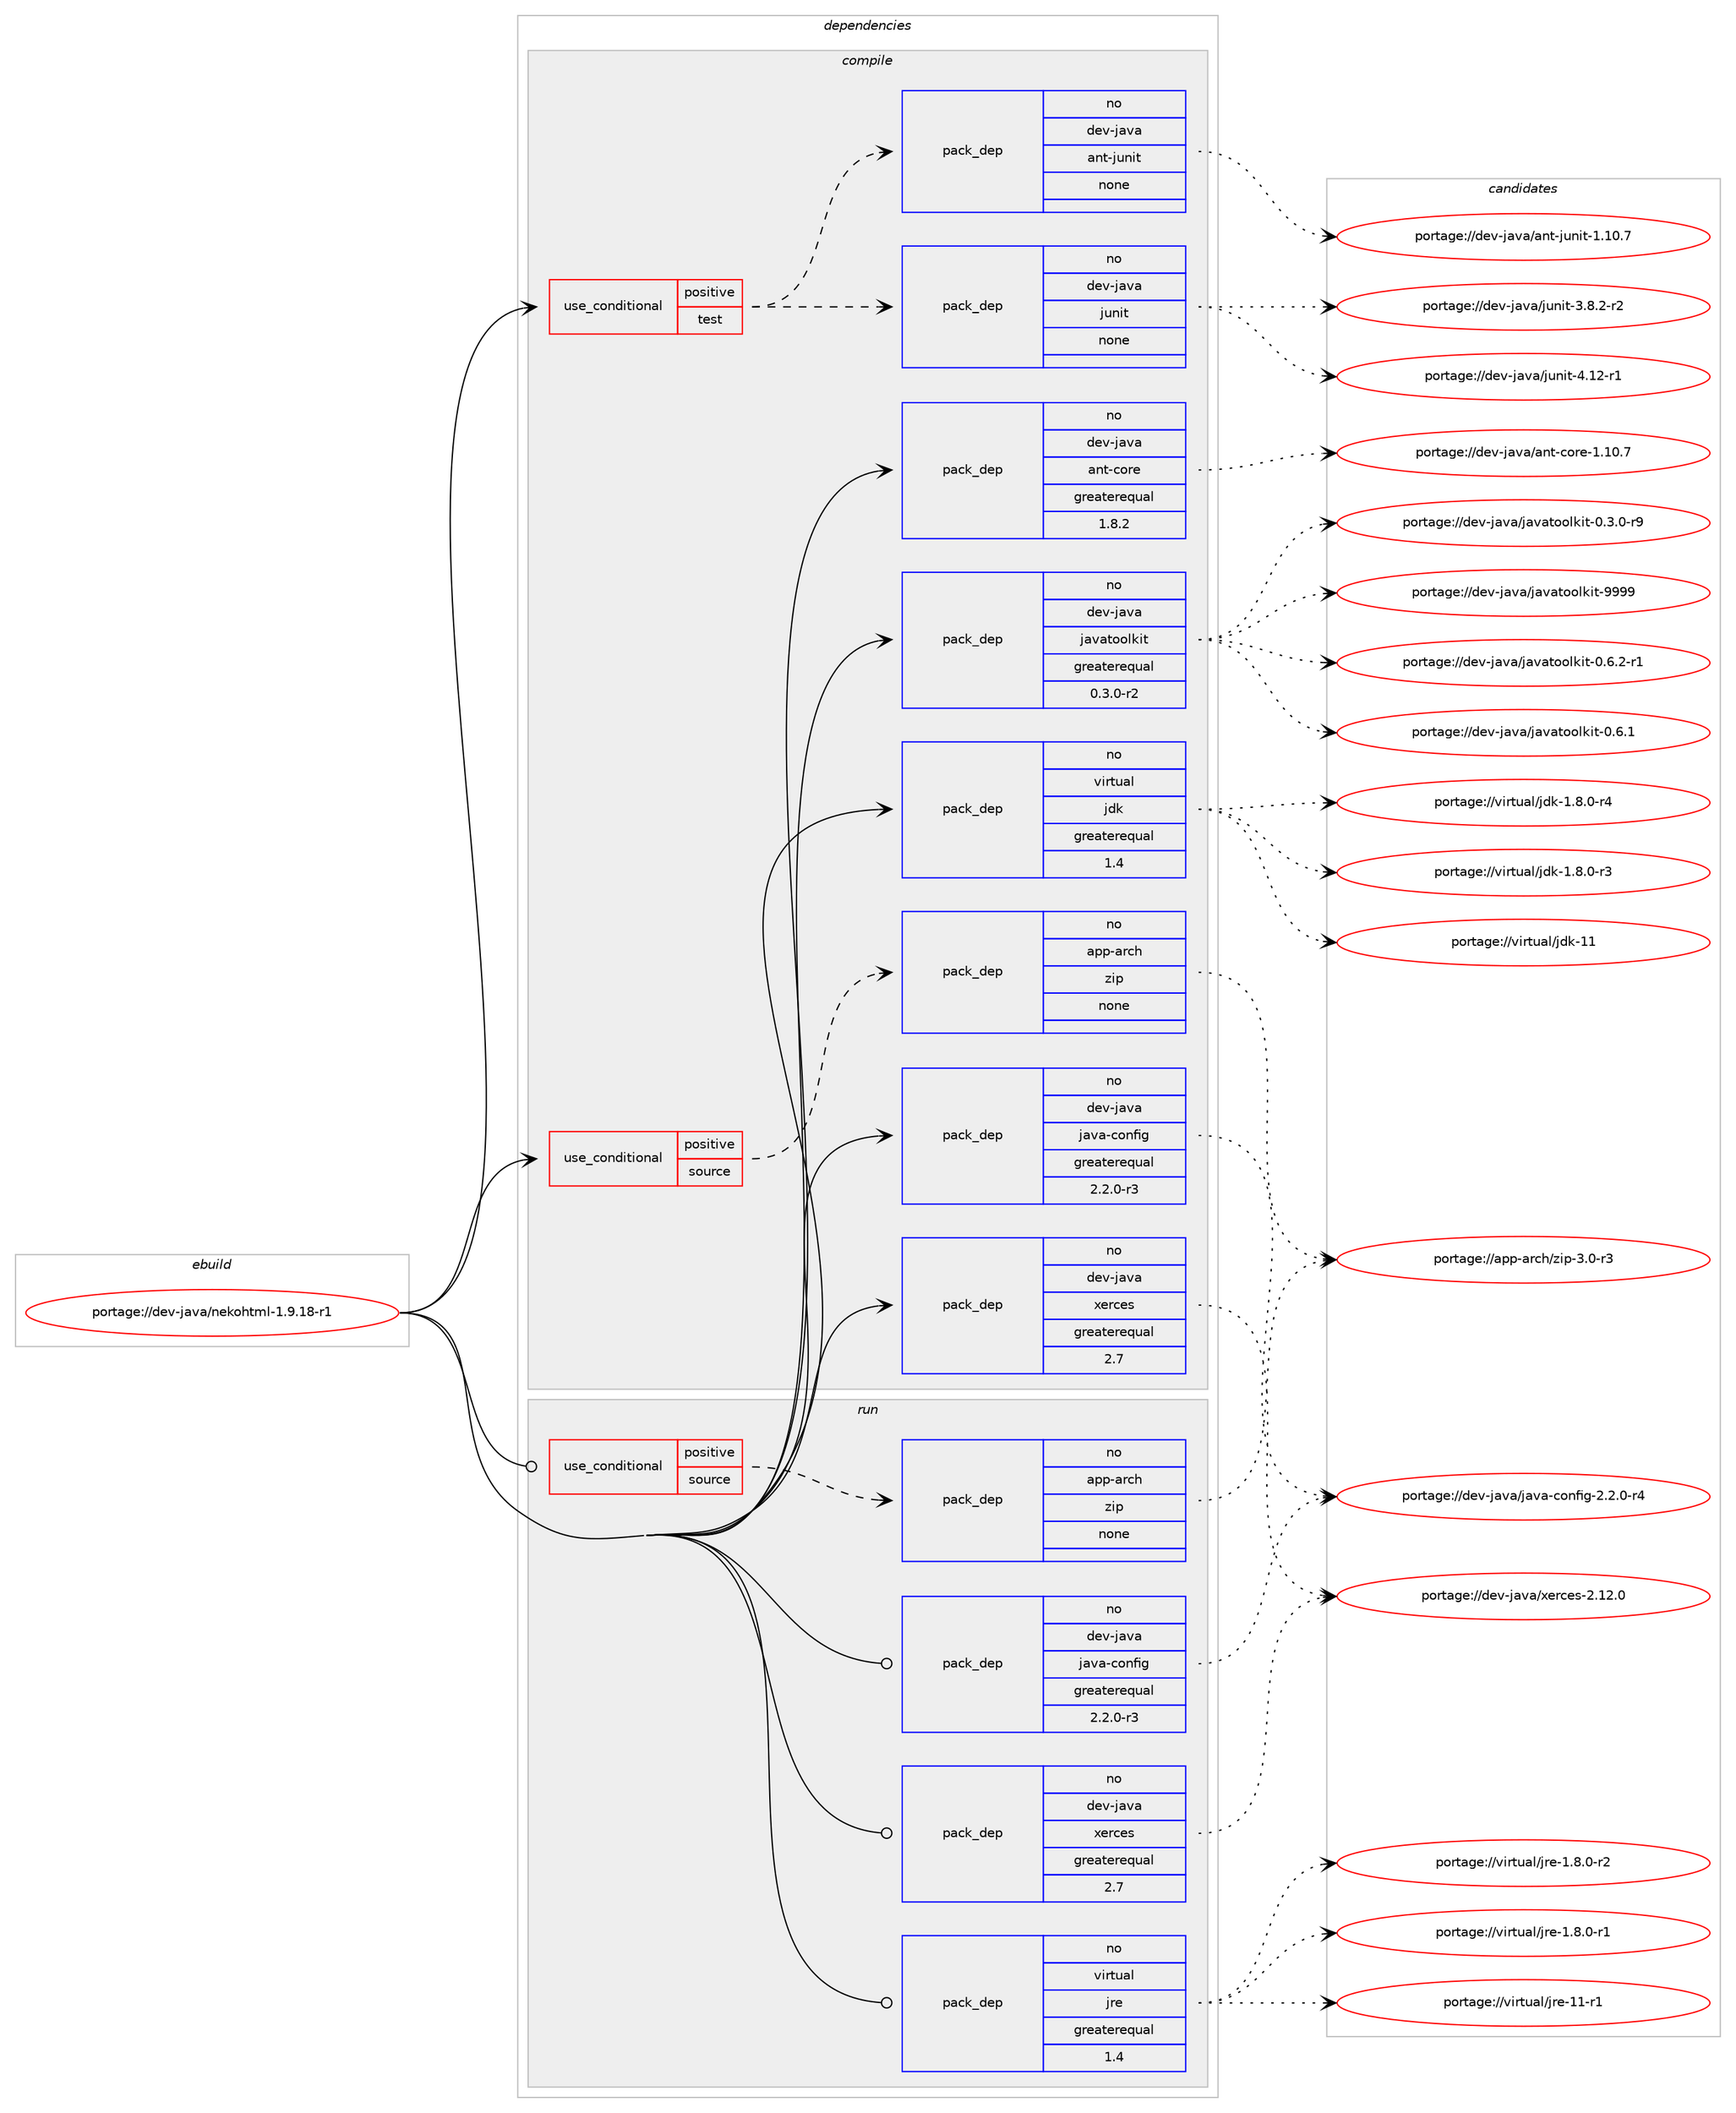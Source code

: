 digraph prolog {

# *************
# Graph options
# *************

newrank=true;
concentrate=true;
compound=true;
graph [rankdir=LR,fontname=Helvetica,fontsize=10,ranksep=1.5];#, ranksep=2.5, nodesep=0.2];
edge  [arrowhead=vee];
node  [fontname=Helvetica,fontsize=10];

# **********
# The ebuild
# **********

subgraph cluster_leftcol {
color=gray;
label=<<i>ebuild</i>>;
id [label="portage://dev-java/nekohtml-1.9.18-r1", color=red, width=4, href="../dev-java/nekohtml-1.9.18-r1.svg"];
}

# ****************
# The dependencies
# ****************

subgraph cluster_midcol {
color=gray;
label=<<i>dependencies</i>>;
subgraph cluster_compile {
fillcolor="#eeeeee";
style=filled;
label=<<i>compile</i>>;
subgraph cond129503 {
dependency527886 [label=<<TABLE BORDER="0" CELLBORDER="1" CELLSPACING="0" CELLPADDING="4"><TR><TD ROWSPAN="3" CELLPADDING="10">use_conditional</TD></TR><TR><TD>positive</TD></TR><TR><TD>source</TD></TR></TABLE>>, shape=none, color=red];
subgraph pack392773 {
dependency527887 [label=<<TABLE BORDER="0" CELLBORDER="1" CELLSPACING="0" CELLPADDING="4" WIDTH="220"><TR><TD ROWSPAN="6" CELLPADDING="30">pack_dep</TD></TR><TR><TD WIDTH="110">no</TD></TR><TR><TD>app-arch</TD></TR><TR><TD>zip</TD></TR><TR><TD>none</TD></TR><TR><TD></TD></TR></TABLE>>, shape=none, color=blue];
}
dependency527886:e -> dependency527887:w [weight=20,style="dashed",arrowhead="vee"];
}
id:e -> dependency527886:w [weight=20,style="solid",arrowhead="vee"];
subgraph cond129504 {
dependency527888 [label=<<TABLE BORDER="0" CELLBORDER="1" CELLSPACING="0" CELLPADDING="4"><TR><TD ROWSPAN="3" CELLPADDING="10">use_conditional</TD></TR><TR><TD>positive</TD></TR><TR><TD>test</TD></TR></TABLE>>, shape=none, color=red];
subgraph pack392774 {
dependency527889 [label=<<TABLE BORDER="0" CELLBORDER="1" CELLSPACING="0" CELLPADDING="4" WIDTH="220"><TR><TD ROWSPAN="6" CELLPADDING="30">pack_dep</TD></TR><TR><TD WIDTH="110">no</TD></TR><TR><TD>dev-java</TD></TR><TR><TD>junit</TD></TR><TR><TD>none</TD></TR><TR><TD></TD></TR></TABLE>>, shape=none, color=blue];
}
dependency527888:e -> dependency527889:w [weight=20,style="dashed",arrowhead="vee"];
subgraph pack392775 {
dependency527890 [label=<<TABLE BORDER="0" CELLBORDER="1" CELLSPACING="0" CELLPADDING="4" WIDTH="220"><TR><TD ROWSPAN="6" CELLPADDING="30">pack_dep</TD></TR><TR><TD WIDTH="110">no</TD></TR><TR><TD>dev-java</TD></TR><TR><TD>ant-junit</TD></TR><TR><TD>none</TD></TR><TR><TD></TD></TR></TABLE>>, shape=none, color=blue];
}
dependency527888:e -> dependency527890:w [weight=20,style="dashed",arrowhead="vee"];
}
id:e -> dependency527888:w [weight=20,style="solid",arrowhead="vee"];
subgraph pack392776 {
dependency527891 [label=<<TABLE BORDER="0" CELLBORDER="1" CELLSPACING="0" CELLPADDING="4" WIDTH="220"><TR><TD ROWSPAN="6" CELLPADDING="30">pack_dep</TD></TR><TR><TD WIDTH="110">no</TD></TR><TR><TD>dev-java</TD></TR><TR><TD>ant-core</TD></TR><TR><TD>greaterequal</TD></TR><TR><TD>1.8.2</TD></TR></TABLE>>, shape=none, color=blue];
}
id:e -> dependency527891:w [weight=20,style="solid",arrowhead="vee"];
subgraph pack392777 {
dependency527892 [label=<<TABLE BORDER="0" CELLBORDER="1" CELLSPACING="0" CELLPADDING="4" WIDTH="220"><TR><TD ROWSPAN="6" CELLPADDING="30">pack_dep</TD></TR><TR><TD WIDTH="110">no</TD></TR><TR><TD>dev-java</TD></TR><TR><TD>java-config</TD></TR><TR><TD>greaterequal</TD></TR><TR><TD>2.2.0-r3</TD></TR></TABLE>>, shape=none, color=blue];
}
id:e -> dependency527892:w [weight=20,style="solid",arrowhead="vee"];
subgraph pack392778 {
dependency527893 [label=<<TABLE BORDER="0" CELLBORDER="1" CELLSPACING="0" CELLPADDING="4" WIDTH="220"><TR><TD ROWSPAN="6" CELLPADDING="30">pack_dep</TD></TR><TR><TD WIDTH="110">no</TD></TR><TR><TD>dev-java</TD></TR><TR><TD>javatoolkit</TD></TR><TR><TD>greaterequal</TD></TR><TR><TD>0.3.0-r2</TD></TR></TABLE>>, shape=none, color=blue];
}
id:e -> dependency527893:w [weight=20,style="solid",arrowhead="vee"];
subgraph pack392779 {
dependency527894 [label=<<TABLE BORDER="0" CELLBORDER="1" CELLSPACING="0" CELLPADDING="4" WIDTH="220"><TR><TD ROWSPAN="6" CELLPADDING="30">pack_dep</TD></TR><TR><TD WIDTH="110">no</TD></TR><TR><TD>dev-java</TD></TR><TR><TD>xerces</TD></TR><TR><TD>greaterequal</TD></TR><TR><TD>2.7</TD></TR></TABLE>>, shape=none, color=blue];
}
id:e -> dependency527894:w [weight=20,style="solid",arrowhead="vee"];
subgraph pack392780 {
dependency527895 [label=<<TABLE BORDER="0" CELLBORDER="1" CELLSPACING="0" CELLPADDING="4" WIDTH="220"><TR><TD ROWSPAN="6" CELLPADDING="30">pack_dep</TD></TR><TR><TD WIDTH="110">no</TD></TR><TR><TD>virtual</TD></TR><TR><TD>jdk</TD></TR><TR><TD>greaterequal</TD></TR><TR><TD>1.4</TD></TR></TABLE>>, shape=none, color=blue];
}
id:e -> dependency527895:w [weight=20,style="solid",arrowhead="vee"];
}
subgraph cluster_compileandrun {
fillcolor="#eeeeee";
style=filled;
label=<<i>compile and run</i>>;
}
subgraph cluster_run {
fillcolor="#eeeeee";
style=filled;
label=<<i>run</i>>;
subgraph cond129505 {
dependency527896 [label=<<TABLE BORDER="0" CELLBORDER="1" CELLSPACING="0" CELLPADDING="4"><TR><TD ROWSPAN="3" CELLPADDING="10">use_conditional</TD></TR><TR><TD>positive</TD></TR><TR><TD>source</TD></TR></TABLE>>, shape=none, color=red];
subgraph pack392781 {
dependency527897 [label=<<TABLE BORDER="0" CELLBORDER="1" CELLSPACING="0" CELLPADDING="4" WIDTH="220"><TR><TD ROWSPAN="6" CELLPADDING="30">pack_dep</TD></TR><TR><TD WIDTH="110">no</TD></TR><TR><TD>app-arch</TD></TR><TR><TD>zip</TD></TR><TR><TD>none</TD></TR><TR><TD></TD></TR></TABLE>>, shape=none, color=blue];
}
dependency527896:e -> dependency527897:w [weight=20,style="dashed",arrowhead="vee"];
}
id:e -> dependency527896:w [weight=20,style="solid",arrowhead="odot"];
subgraph pack392782 {
dependency527898 [label=<<TABLE BORDER="0" CELLBORDER="1" CELLSPACING="0" CELLPADDING="4" WIDTH="220"><TR><TD ROWSPAN="6" CELLPADDING="30">pack_dep</TD></TR><TR><TD WIDTH="110">no</TD></TR><TR><TD>dev-java</TD></TR><TR><TD>java-config</TD></TR><TR><TD>greaterequal</TD></TR><TR><TD>2.2.0-r3</TD></TR></TABLE>>, shape=none, color=blue];
}
id:e -> dependency527898:w [weight=20,style="solid",arrowhead="odot"];
subgraph pack392783 {
dependency527899 [label=<<TABLE BORDER="0" CELLBORDER="1" CELLSPACING="0" CELLPADDING="4" WIDTH="220"><TR><TD ROWSPAN="6" CELLPADDING="30">pack_dep</TD></TR><TR><TD WIDTH="110">no</TD></TR><TR><TD>dev-java</TD></TR><TR><TD>xerces</TD></TR><TR><TD>greaterequal</TD></TR><TR><TD>2.7</TD></TR></TABLE>>, shape=none, color=blue];
}
id:e -> dependency527899:w [weight=20,style="solid",arrowhead="odot"];
subgraph pack392784 {
dependency527900 [label=<<TABLE BORDER="0" CELLBORDER="1" CELLSPACING="0" CELLPADDING="4" WIDTH="220"><TR><TD ROWSPAN="6" CELLPADDING="30">pack_dep</TD></TR><TR><TD WIDTH="110">no</TD></TR><TR><TD>virtual</TD></TR><TR><TD>jre</TD></TR><TR><TD>greaterequal</TD></TR><TR><TD>1.4</TD></TR></TABLE>>, shape=none, color=blue];
}
id:e -> dependency527900:w [weight=20,style="solid",arrowhead="odot"];
}
}

# **************
# The candidates
# **************

subgraph cluster_choices {
rank=same;
color=gray;
label=<<i>candidates</i>>;

subgraph choice392773 {
color=black;
nodesep=1;
choice9711211245971149910447122105112455146484511451 [label="portage://app-arch/zip-3.0-r3", color=red, width=4,href="../app-arch/zip-3.0-r3.svg"];
dependency527887:e -> choice9711211245971149910447122105112455146484511451:w [style=dotted,weight="100"];
}
subgraph choice392774 {
color=black;
nodesep=1;
choice1001011184510697118974710611711010511645524649504511449 [label="portage://dev-java/junit-4.12-r1", color=red, width=4,href="../dev-java/junit-4.12-r1.svg"];
choice100101118451069711897471061171101051164551465646504511450 [label="portage://dev-java/junit-3.8.2-r2", color=red, width=4,href="../dev-java/junit-3.8.2-r2.svg"];
dependency527889:e -> choice1001011184510697118974710611711010511645524649504511449:w [style=dotted,weight="100"];
dependency527889:e -> choice100101118451069711897471061171101051164551465646504511450:w [style=dotted,weight="100"];
}
subgraph choice392775 {
color=black;
nodesep=1;
choice10010111845106971189747971101164510611711010511645494649484655 [label="portage://dev-java/ant-junit-1.10.7", color=red, width=4,href="../dev-java/ant-junit-1.10.7.svg"];
dependency527890:e -> choice10010111845106971189747971101164510611711010511645494649484655:w [style=dotted,weight="100"];
}
subgraph choice392776 {
color=black;
nodesep=1;
choice1001011184510697118974797110116459911111410145494649484655 [label="portage://dev-java/ant-core-1.10.7", color=red, width=4,href="../dev-java/ant-core-1.10.7.svg"];
dependency527891:e -> choice1001011184510697118974797110116459911111410145494649484655:w [style=dotted,weight="100"];
}
subgraph choice392777 {
color=black;
nodesep=1;
choice10010111845106971189747106971189745991111101021051034550465046484511452 [label="portage://dev-java/java-config-2.2.0-r4", color=red, width=4,href="../dev-java/java-config-2.2.0-r4.svg"];
dependency527892:e -> choice10010111845106971189747106971189745991111101021051034550465046484511452:w [style=dotted,weight="100"];
}
subgraph choice392778 {
color=black;
nodesep=1;
choice1001011184510697118974710697118971161111111081071051164557575757 [label="portage://dev-java/javatoolkit-9999", color=red, width=4,href="../dev-java/javatoolkit-9999.svg"];
choice1001011184510697118974710697118971161111111081071051164548465446504511449 [label="portage://dev-java/javatoolkit-0.6.2-r1", color=red, width=4,href="../dev-java/javatoolkit-0.6.2-r1.svg"];
choice100101118451069711897471069711897116111111108107105116454846544649 [label="portage://dev-java/javatoolkit-0.6.1", color=red, width=4,href="../dev-java/javatoolkit-0.6.1.svg"];
choice1001011184510697118974710697118971161111111081071051164548465146484511457 [label="portage://dev-java/javatoolkit-0.3.0-r9", color=red, width=4,href="../dev-java/javatoolkit-0.3.0-r9.svg"];
dependency527893:e -> choice1001011184510697118974710697118971161111111081071051164557575757:w [style=dotted,weight="100"];
dependency527893:e -> choice1001011184510697118974710697118971161111111081071051164548465446504511449:w [style=dotted,weight="100"];
dependency527893:e -> choice100101118451069711897471069711897116111111108107105116454846544649:w [style=dotted,weight="100"];
dependency527893:e -> choice1001011184510697118974710697118971161111111081071051164548465146484511457:w [style=dotted,weight="100"];
}
subgraph choice392779 {
color=black;
nodesep=1;
choice100101118451069711897471201011149910111545504649504648 [label="portage://dev-java/xerces-2.12.0", color=red, width=4,href="../dev-java/xerces-2.12.0.svg"];
dependency527894:e -> choice100101118451069711897471201011149910111545504649504648:w [style=dotted,weight="100"];
}
subgraph choice392780 {
color=black;
nodesep=1;
choice1181051141161179710847106100107454949 [label="portage://virtual/jdk-11", color=red, width=4,href="../virtual/jdk-11.svg"];
choice11810511411611797108471061001074549465646484511452 [label="portage://virtual/jdk-1.8.0-r4", color=red, width=4,href="../virtual/jdk-1.8.0-r4.svg"];
choice11810511411611797108471061001074549465646484511451 [label="portage://virtual/jdk-1.8.0-r3", color=red, width=4,href="../virtual/jdk-1.8.0-r3.svg"];
dependency527895:e -> choice1181051141161179710847106100107454949:w [style=dotted,weight="100"];
dependency527895:e -> choice11810511411611797108471061001074549465646484511452:w [style=dotted,weight="100"];
dependency527895:e -> choice11810511411611797108471061001074549465646484511451:w [style=dotted,weight="100"];
}
subgraph choice392781 {
color=black;
nodesep=1;
choice9711211245971149910447122105112455146484511451 [label="portage://app-arch/zip-3.0-r3", color=red, width=4,href="../app-arch/zip-3.0-r3.svg"];
dependency527897:e -> choice9711211245971149910447122105112455146484511451:w [style=dotted,weight="100"];
}
subgraph choice392782 {
color=black;
nodesep=1;
choice10010111845106971189747106971189745991111101021051034550465046484511452 [label="portage://dev-java/java-config-2.2.0-r4", color=red, width=4,href="../dev-java/java-config-2.2.0-r4.svg"];
dependency527898:e -> choice10010111845106971189747106971189745991111101021051034550465046484511452:w [style=dotted,weight="100"];
}
subgraph choice392783 {
color=black;
nodesep=1;
choice100101118451069711897471201011149910111545504649504648 [label="portage://dev-java/xerces-2.12.0", color=red, width=4,href="../dev-java/xerces-2.12.0.svg"];
dependency527899:e -> choice100101118451069711897471201011149910111545504649504648:w [style=dotted,weight="100"];
}
subgraph choice392784 {
color=black;
nodesep=1;
choice11810511411611797108471061141014549494511449 [label="portage://virtual/jre-11-r1", color=red, width=4,href="../virtual/jre-11-r1.svg"];
choice11810511411611797108471061141014549465646484511450 [label="portage://virtual/jre-1.8.0-r2", color=red, width=4,href="../virtual/jre-1.8.0-r2.svg"];
choice11810511411611797108471061141014549465646484511449 [label="portage://virtual/jre-1.8.0-r1", color=red, width=4,href="../virtual/jre-1.8.0-r1.svg"];
dependency527900:e -> choice11810511411611797108471061141014549494511449:w [style=dotted,weight="100"];
dependency527900:e -> choice11810511411611797108471061141014549465646484511450:w [style=dotted,weight="100"];
dependency527900:e -> choice11810511411611797108471061141014549465646484511449:w [style=dotted,weight="100"];
}
}

}
